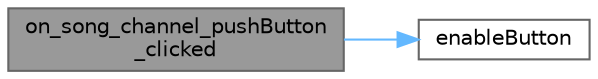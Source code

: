 digraph "on_song_channel_pushButton_clicked"
{
 // LATEX_PDF_SIZE
  bgcolor="transparent";
  edge [fontname=Helvetica,fontsize=10,labelfontname=Helvetica,labelfontsize=10];
  node [fontname=Helvetica,fontsize=10,shape=box,height=0.2,width=0.4];
  rankdir="LR";
  Node1 [id="Node000001",label="on_song_channel_pushButton\l_clicked",height=0.2,width=0.4,color="gray40", fillcolor="grey60", style="filled", fontcolor="black",tooltip="歌曲频道按钮点击槽函数"];
  Node1 -> Node2 [id="edge1_Node000001_Node000002",color="steelblue1",style="solid",tooltip=" "];
  Node2 [id="Node000002",label="enableButton",height=0.2,width=0.4,color="grey40", fillcolor="white", style="filled",URL="$class_recently_played.html#ab868524a9562cda1f7b60b4220e2248e",tooltip="启用或禁用按钮"];
}
